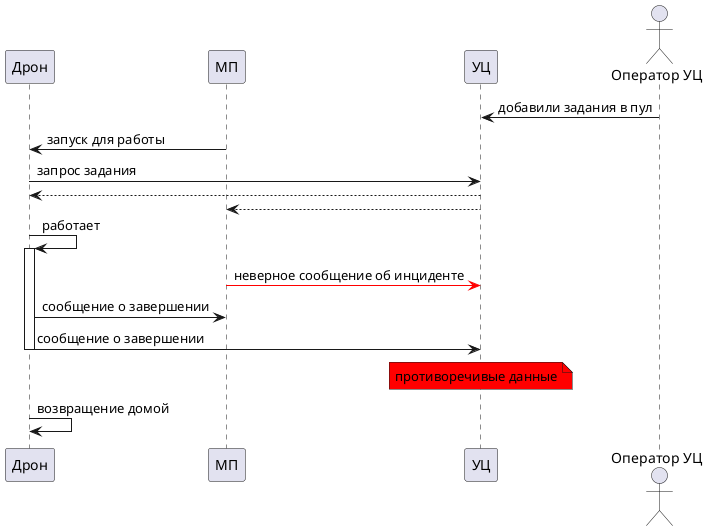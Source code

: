 @startuml

participant Drone as "Дрон"
participant Mobile as "МП"

participant CC as "УЦ"
actor "Оператор УЦ" as u_cc

u_cc -> CC: добавили задания в пул
Mobile -> Drone: запуск для работы
Drone -> CC: запрос задания
CC --> Drone
CC--> Mobile

Drone -> Drone++: работает 
Mobile -[#red]> CC: неверное сообщение об инциденте
Drone -> Mobile: сообщение о завершении
Drone -> CC--: сообщение о завершении
note over CC #red
противоречивые данные
end note
Drone -> Drone: возвращение домой



@enduml
